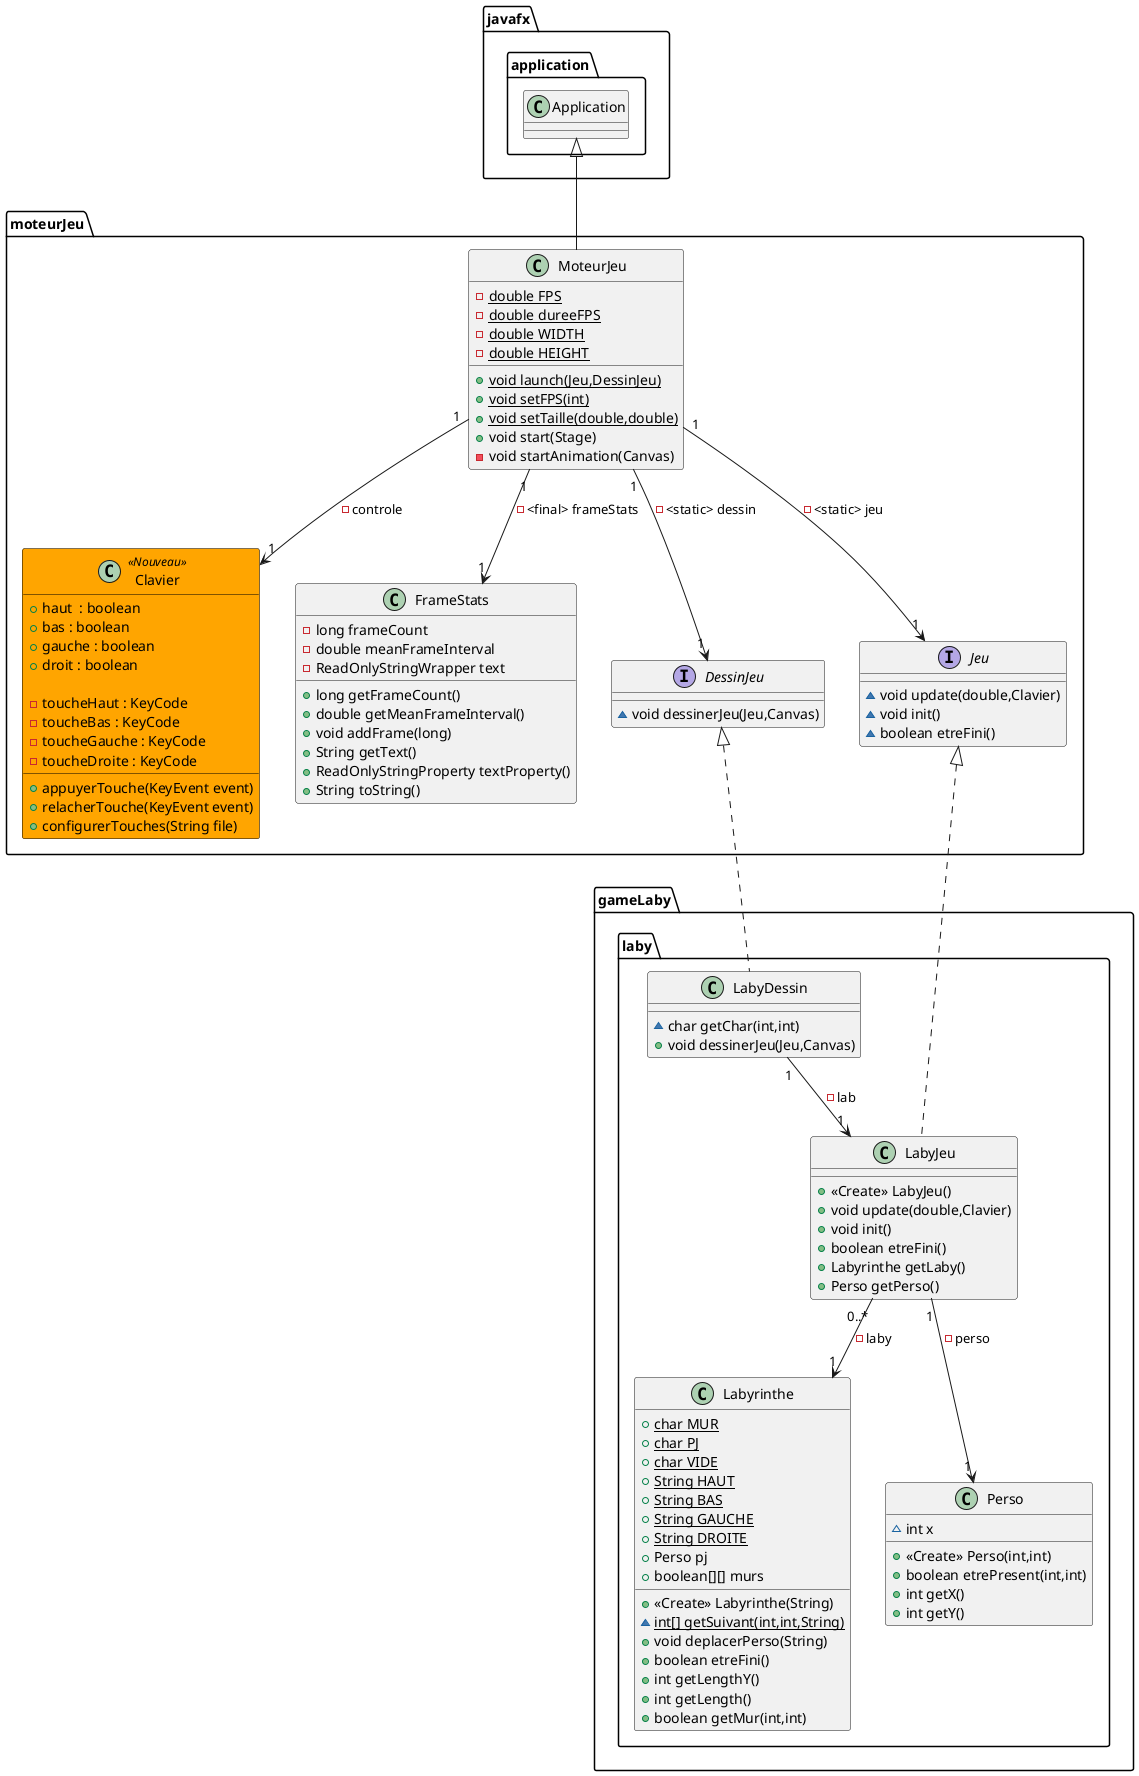 @startuml

skinparam class{
  BackgroundColor<<Nouveau>> Orange
  BorderColor<<Nouveau>> Black
}

class moteurJeu.Clavier<<Nouveau>>
{
    + haut  : boolean
    + bas : boolean
    + gauche : boolean
    + droit : boolean

    - toucheHaut : KeyCode
    - toucheBas : KeyCode
    - toucheGauche : KeyCode
    - toucheDroite : KeyCode

    + appuyerTouche(KeyEvent event)
    + relacherTouche(KeyEvent event)
    + configurerTouches(String file)
}

class moteurJeu.FrameStats {
- long frameCount
- double meanFrameInterval
- ReadOnlyStringWrapper text
+ long getFrameCount()
+ double getMeanFrameInterval()
+ void addFrame(long)
+ String getText()
+ ReadOnlyStringProperty textProperty()
+ String toString()
}
class gameLaby.laby.Labyrinthe {
+ {static} char MUR
+ {static} char PJ
+ {static} char VIDE
+ {static} String HAUT
+ {static} String BAS
+ {static} String GAUCHE
+ {static} String DROITE
+ Perso pj
+ boolean[][] murs
+ <<Create>> Labyrinthe(String)
~ {static} int[] getSuivant(int,int,String)
+ void deplacerPerso(String)
+ boolean etreFini()
+ int getLengthY()
+ int getLength()
+ boolean getMur(int,int)
}
interface moteurJeu.DessinJeu {
~ void dessinerJeu(Jeu,Canvas)
}
class gameLaby.laby.LabyDessin {
~ char getChar(int,int)
+ void dessinerJeu(Jeu,Canvas)
}

class gameLaby.laby.LabyJeu {
+ <<Create>> LabyJeu()
+ void update(double,Clavier)
+ void init()
+ boolean etreFini()
+ Labyrinthe getLaby()
+ Perso getPerso()
}
interface moteurJeu.Jeu {
~ void update(double,Clavier)
~ void init()
~ boolean etreFini()
}

class gameLaby.laby.Perso {
~ int x
+ <<Create>> Perso(int,int)
+ boolean etrePresent(int,int)
+ int getX()
+ int getY()
}

class moteurJeu.MoteurJeu {
- {static} double FPS
- {static} double dureeFPS
- {static} double WIDTH
- {static} double HEIGHT
+ {static} void launch(Jeu,DessinJeu)
+ {static} void setFPS(int)
+ {static} void setTaille(double,double)
+ void start(Stage)
- void startAnimation(Canvas)
}


moteurJeu.DessinJeu <|.. gameLaby.laby.LabyDessin
moteurJeu.Jeu <|.. gameLaby.laby.LabyJeu
javafx.application.Application <|-- moteurJeu.MoteurJeu
moteurJeu.MoteurJeu "1" --> "1" moteurJeu.Clavier : - controle
moteurJeu.MoteurJeu "1" --> "1" moteurJeu.Jeu : - <static> jeu
moteurJeu.MoteurJeu "1" --> "1" moteurJeu.DessinJeu : - <static> dessin
moteurJeu.MoteurJeu "1" --> "1" moteurJeu.FrameStats : - <final> frameStats
gameLaby.laby.LabyJeu "0..*" --> "1" gameLaby.laby.Labyrinthe : - laby
gameLaby.laby.LabyJeu "1" --> "1" gameLaby.laby.Perso : - perso
gameLaby.laby.LabyDessin "1" --> "1" gameLaby.laby.LabyJeu : - lab

@enduml